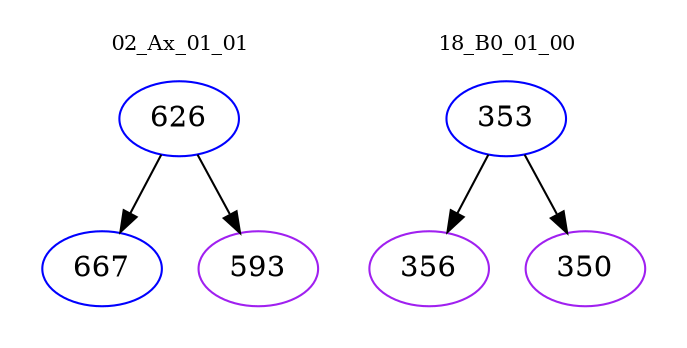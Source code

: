 digraph{
subgraph cluster_0 {
color = white
label = "02_Ax_01_01";
fontsize=10;
T0_626 [label="626", color="blue"]
T0_626 -> T0_667 [color="black"]
T0_667 [label="667", color="blue"]
T0_626 -> T0_593 [color="black"]
T0_593 [label="593", color="purple"]
}
subgraph cluster_1 {
color = white
label = "18_B0_01_00";
fontsize=10;
T1_353 [label="353", color="blue"]
T1_353 -> T1_356 [color="black"]
T1_356 [label="356", color="purple"]
T1_353 -> T1_350 [color="black"]
T1_350 [label="350", color="purple"]
}
}
